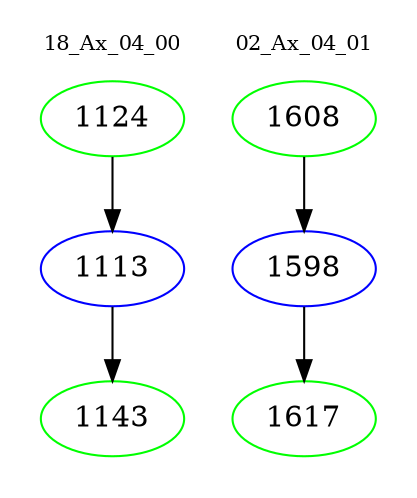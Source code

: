 digraph{
subgraph cluster_0 {
color = white
label = "18_Ax_04_00";
fontsize=10;
T0_1124 [label="1124", color="green"]
T0_1124 -> T0_1113 [color="black"]
T0_1113 [label="1113", color="blue"]
T0_1113 -> T0_1143 [color="black"]
T0_1143 [label="1143", color="green"]
}
subgraph cluster_1 {
color = white
label = "02_Ax_04_01";
fontsize=10;
T1_1608 [label="1608", color="green"]
T1_1608 -> T1_1598 [color="black"]
T1_1598 [label="1598", color="blue"]
T1_1598 -> T1_1617 [color="black"]
T1_1617 [label="1617", color="green"]
}
}

